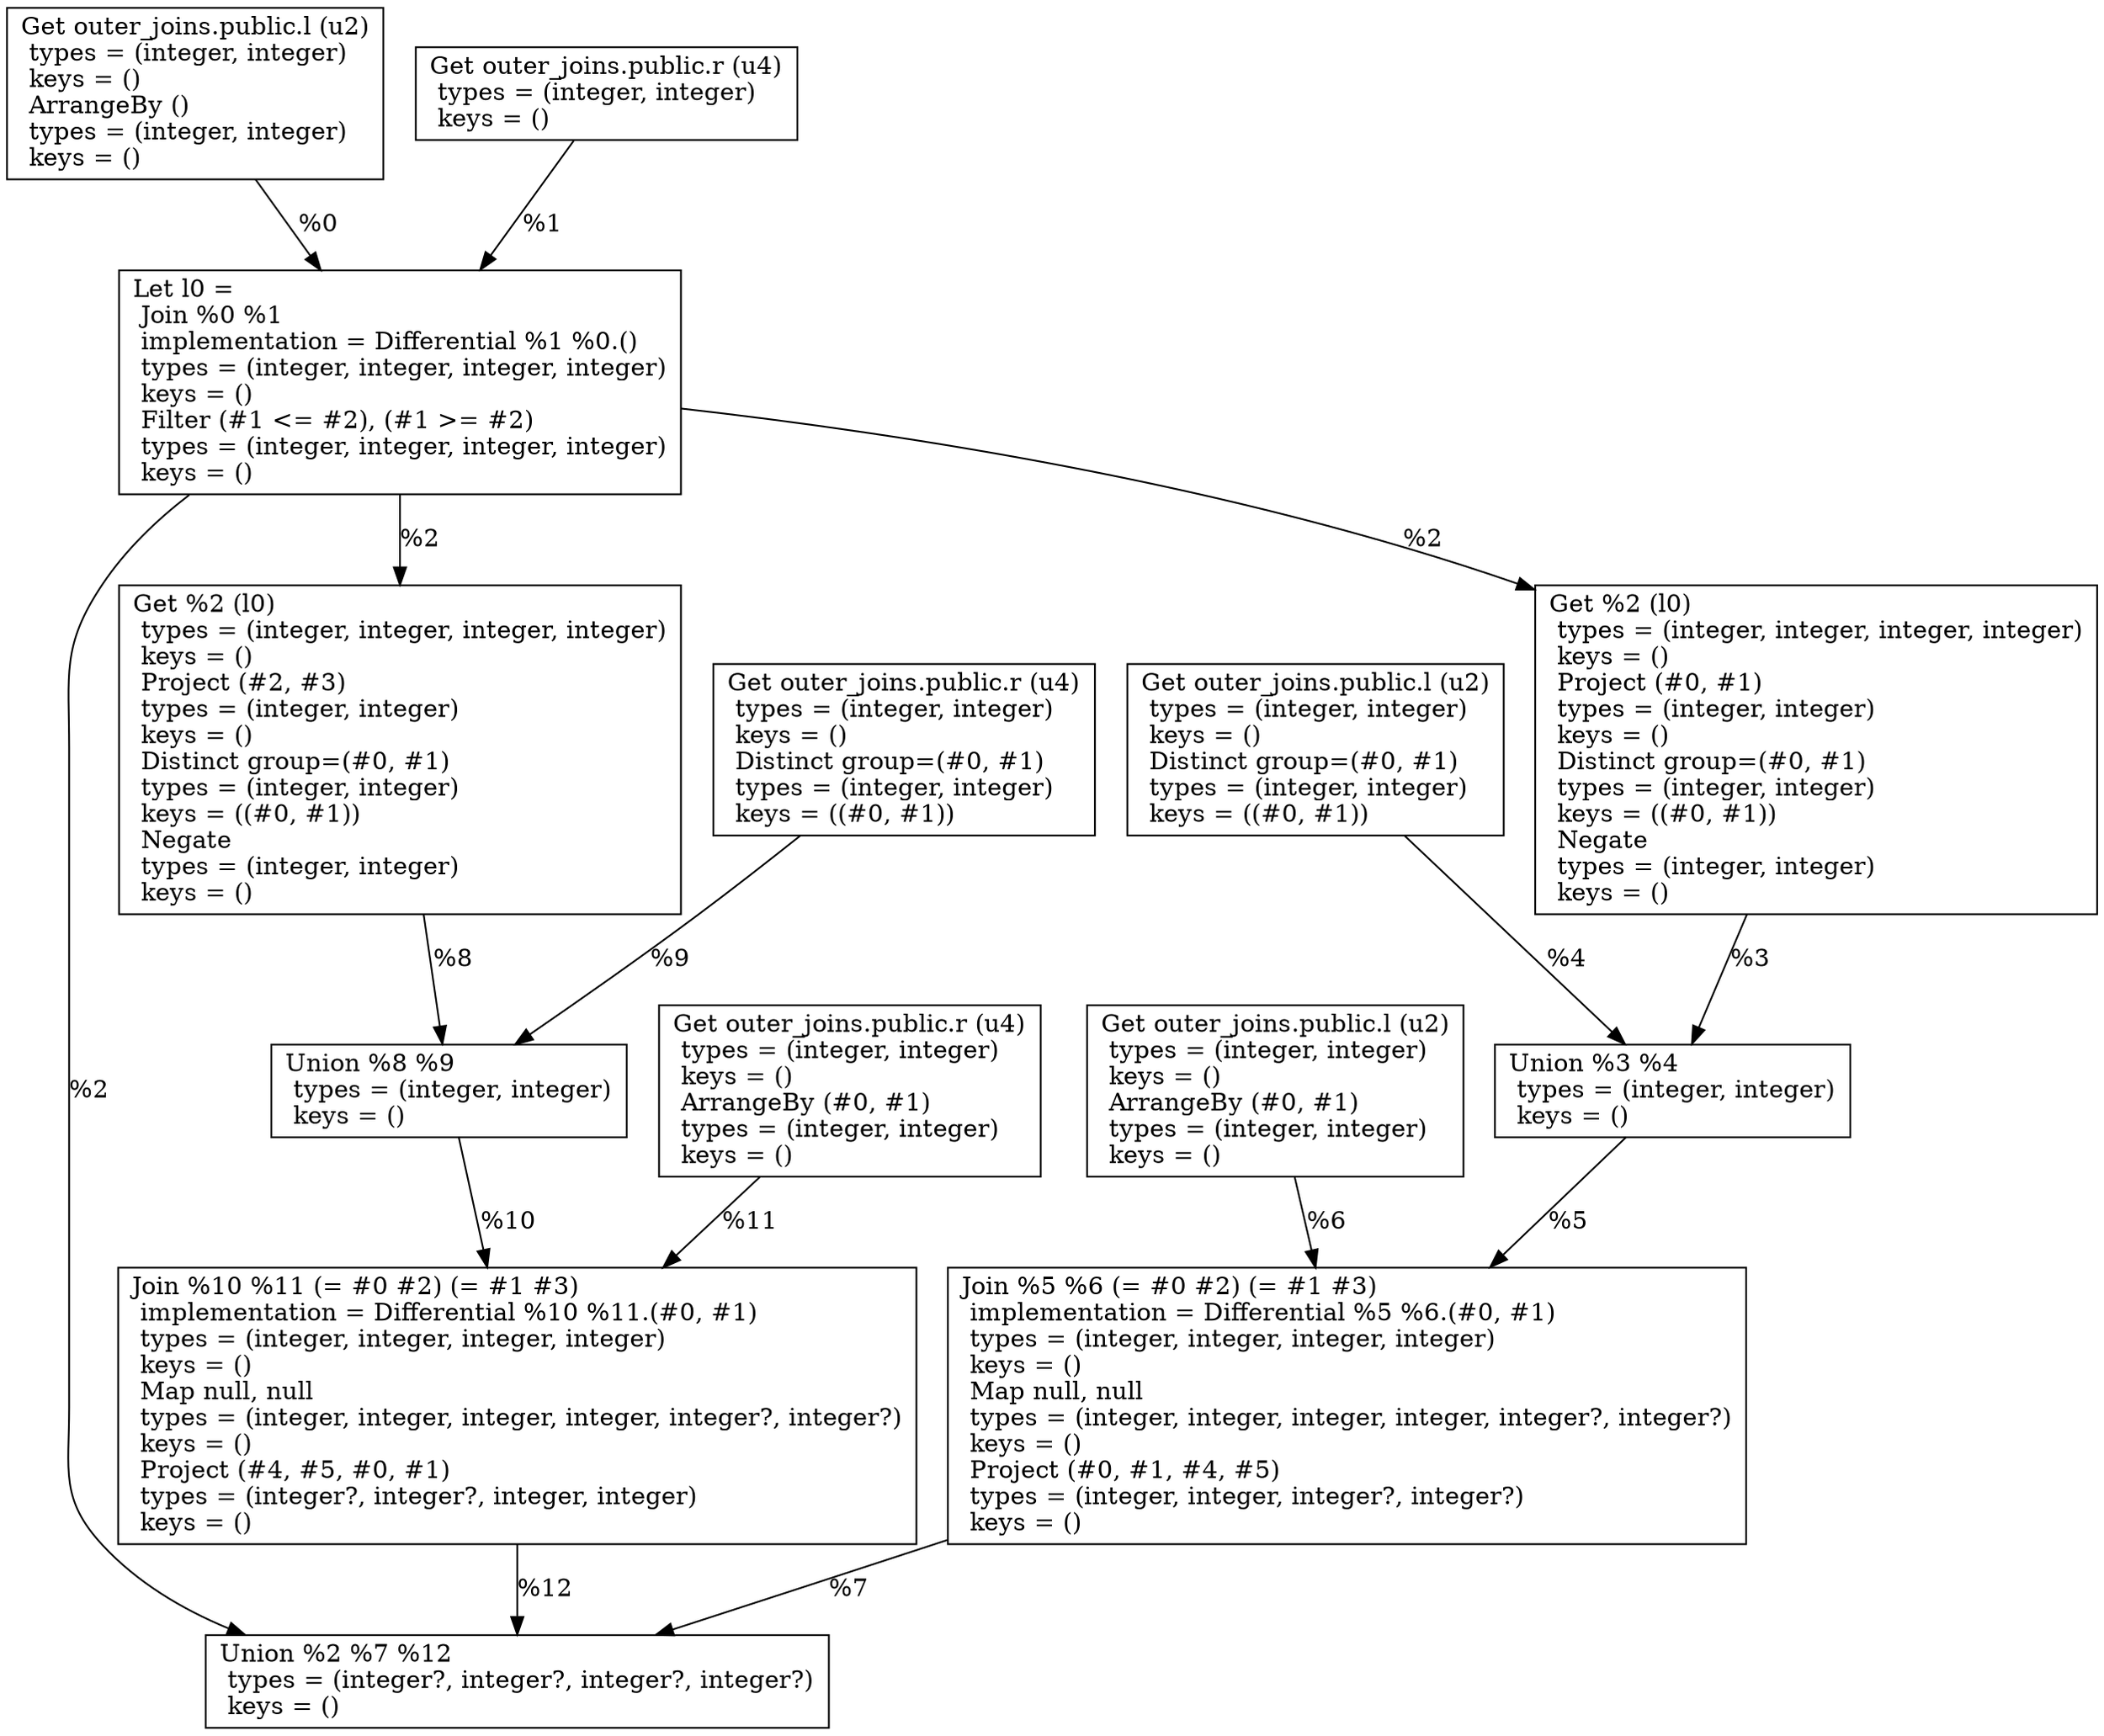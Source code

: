 digraph G {
    node0 [shape = record, label=" Get outer_joins.public.l (u2)\l  types = (integer, integer)\l  keys = ()\l ArrangeBy ()\l  types = (integer, integer)\l  keys = ()\l"]
    node1 [shape = record, label=" Get outer_joins.public.r (u4)\l  types = (integer, integer)\l  keys = ()\l"]
    node2 [shape = record, label="Let l0 =\l Join %0 %1\l  implementation = Differential %1 %0.()\l  types = (integer, integer, integer, integer)\l  keys = ()\l Filter (#1 \<= #2), (#1 \>= #2)\l  types = (integer, integer, integer, integer)\l  keys = ()\l"]
    node3 [shape = record, label=" Get %2 (l0)\l  types = (integer, integer, integer, integer)\l  keys = ()\l Project (#0, #1)\l  types = (integer, integer)\l  keys = ()\l Distinct group=(#0, #1)\l  types = (integer, integer)\l  keys = ((#0, #1))\l Negate\l  types = (integer, integer)\l  keys = ()\l"]
    node4 [shape = record, label=" Get outer_joins.public.l (u2)\l  types = (integer, integer)\l  keys = ()\l Distinct group=(#0, #1)\l  types = (integer, integer)\l  keys = ((#0, #1))\l"]
    node5 [shape = record, label=" Union %3 %4\l  types = (integer, integer)\l  keys = ()\l"]
    node6 [shape = record, label=" Get outer_joins.public.l (u2)\l  types = (integer, integer)\l  keys = ()\l ArrangeBy (#0, #1)\l  types = (integer, integer)\l  keys = ()\l"]
    node7 [shape = record, label=" Join %5 %6 (= #0 #2) (= #1 #3)\l  implementation = Differential %5 %6.(#0, #1)\l  types = (integer, integer, integer, integer)\l  keys = ()\l Map null, null\l  types = (integer, integer, integer, integer, integer?, integer?)\l  keys = ()\l Project (#0, #1, #4, #5)\l  types = (integer, integer, integer?, integer?)\l  keys = ()\l"]
    node8 [shape = record, label=" Get %2 (l0)\l  types = (integer, integer, integer, integer)\l  keys = ()\l Project (#2, #3)\l  types = (integer, integer)\l  keys = ()\l Distinct group=(#0, #1)\l  types = (integer, integer)\l  keys = ((#0, #1))\l Negate\l  types = (integer, integer)\l  keys = ()\l"]
    node9 [shape = record, label=" Get outer_joins.public.r (u4)\l  types = (integer, integer)\l  keys = ()\l Distinct group=(#0, #1)\l  types = (integer, integer)\l  keys = ((#0, #1))\l"]
    node10 [shape = record, label=" Union %8 %9\l  types = (integer, integer)\l  keys = ()\l"]
    node11 [shape = record, label=" Get outer_joins.public.r (u4)\l  types = (integer, integer)\l  keys = ()\l ArrangeBy (#0, #1)\l  types = (integer, integer)\l  keys = ()\l"]
    node12 [shape = record, label=" Join %10 %11 (= #0 #2) (= #1 #3)\l  implementation = Differential %10 %11.(#0, #1)\l  types = (integer, integer, integer, integer)\l  keys = ()\l Map null, null\l  types = (integer, integer, integer, integer, integer?, integer?)\l  keys = ()\l Project (#4, #5, #0, #1)\l  types = (integer?, integer?, integer, integer)\l  keys = ()\l"]
    node13 [shape = record, label=" Union %2 %7 %12\l  types = (integer?, integer?, integer?, integer?)\l  keys = ()\l"]
    node5 -> node7 [label = "%5\l"]
    node9 -> node10 [label = "%9\l"]
    node4 -> node5 [label = "%4\l"]
    node6 -> node7 [label = "%6\l"]
    node2 -> node8 [label = "%2\l"]
    node12 -> node13 [label = "%12\l"]
    node2 -> node13 [label = "%2\l"]
    node0 -> node2 [label = "%0\l"]
    node10 -> node12 [label = "%10\l"]
    node2 -> node3 [label = "%2\l"]
    node3 -> node5 [label = "%3\l"]
    node1 -> node2 [label = "%1\l"]
    node7 -> node13 [label = "%7\l"]
    node11 -> node12 [label = "%11\l"]
    node8 -> node10 [label = "%8\l"]
}
